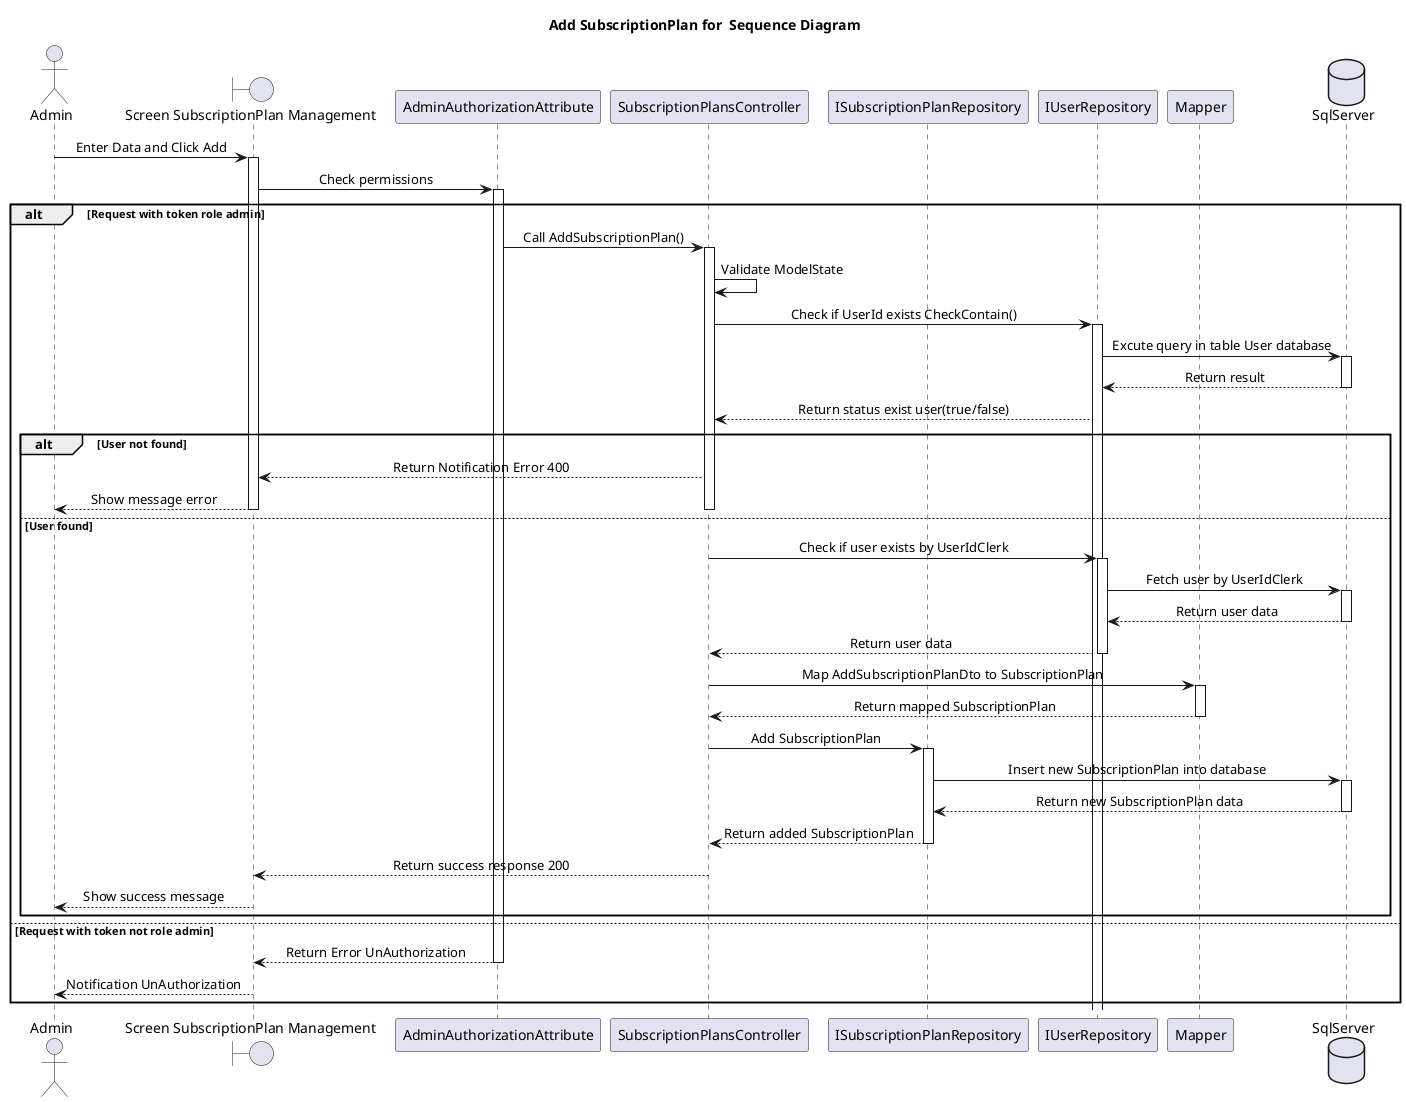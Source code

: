 @startuml
skinparam classAttributeIconSize 0
skinparam SequenceMessageAlignment center
Title Add SubscriptionPlan for  Sequence Diagram

actor "Admin" as U
boundary " Screen SubscriptionPlan Management " as Hp
participant "AdminAuthorizationAttribute" as Author
participant "SubscriptionPlansController" as SubscriptionPlanController
participant "ISubscriptionPlanRepository" as ISubscriptionPlanRepo
participant "IUserRepository" as IUserRepo

participant "Mapper" as Mapper
database "SqlServer" as Db

U -> Hp : Enter Data and Click Add
activate Hp
Hp -> Author : Check permissions
activate Author
alt Request with token role admin
    Author -> SubscriptionPlanController : Call AddSubscriptionPlan()
    activate SubscriptionPlanController
    SubscriptionPlanController -> SubscriptionPlanController : Validate ModelState
    SubscriptionPlanController -> IUserRepo : Check if UserId exists CheckContain()
    activate IUserRepo
    IUserRepo -> Db : Excute query in table User database
    activate Db
    Db --> IUserRepo : Return result
    deactivate Db
    IUserRepo --> SubscriptionPlanController : Return status exist user(true/false) 
alt User not found
    SubscriptionPlanController --> Hp : Return Notification Error 400
    Hp --> U : Show message error
    deactivate Hp
    deactivate SubscriptionPlanController
else User found
    SubscriptionPlanController -> IUserRepo : Check if user exists by UserIdClerk
    activate IUserRepo
    IUserRepo -> Db : Fetch user by UserIdClerk
    activate Db
    Db --> IUserRepo : Return user data
    deactivate Db
    IUserRepo --> SubscriptionPlanController : Return user data
    deactivate IUserRepo

    SubscriptionPlanController -> Mapper : Map AddSubscriptionPlanDto to SubscriptionPlan
    activate Mapper
    Mapper --> SubscriptionPlanController : Return mapped SubscriptionPlan
    deactivate Mapper

    SubscriptionPlanController -> ISubscriptionPlanRepo : Add SubscriptionPlan
    activate ISubscriptionPlanRepo
    ISubscriptionPlanRepo -> Db : Insert new SubscriptionPlan into database
    activate Db
    Db --> ISubscriptionPlanRepo : Return new SubscriptionPlan data
    deactivate Db
    ISubscriptionPlanRepo --> SubscriptionPlanController : Return added SubscriptionPlan
    deactivate ISubscriptionPlanRepo

    SubscriptionPlanController --> Hp : Return success response 200
    deactivate SubscriptionPlanController
    Hp --> U : Show success message
    end
    
else Request with token not role admin
    Author --> Hp : Return Error UnAuthorization
    deactivate Author
    Hp --> U : Notification UnAuthorization
    deactivate Hp
end



@enduml
